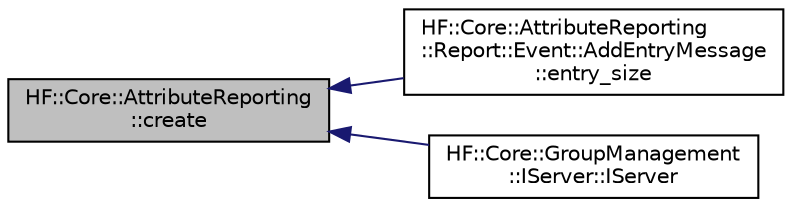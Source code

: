 digraph "HF::Core::AttributeReporting::create"
{
  edge [fontname="Helvetica",fontsize="10",labelfontname="Helvetica",labelfontsize="10"];
  node [fontname="Helvetica",fontsize="10",shape=record];
  rankdir="LR";
  Node13 [label="HF::Core::AttributeReporting\l::create",height=0.2,width=0.4,color="black", fillcolor="grey75", style="filled", fontcolor="black"];
  Node13 -> Node14 [dir="back",color="midnightblue",fontsize="10",style="solid",fontname="Helvetica"];
  Node14 [label="HF::Core::AttributeReporting\l::Report::Event::AddEntryMessage\l::entry_size",height=0.2,width=0.4,color="black", fillcolor="white", style="filled",URL="$structHF_1_1Core_1_1AttributeReporting_1_1Report_1_1Event_1_1AddEntryMessage.html#ab903e6f354a1f8a35807d87c679ad3af",tooltip="Get the minimum number of bytes required for unpacking an entry. "];
  Node13 -> Node15 [dir="back",color="midnightblue",fontsize="10",style="solid",fontname="Helvetica"];
  Node15 [label="HF::Core::GroupManagement\l::IServer::IServer",height=0.2,width=0.4,color="black", fillcolor="white", style="filled",URL="$classHF_1_1Core_1_1GroupManagement_1_1IServer.html#a0a2a6a7b4d3f2265ddd96f40ca7f1d53",tooltip="Constructor. "];
}
